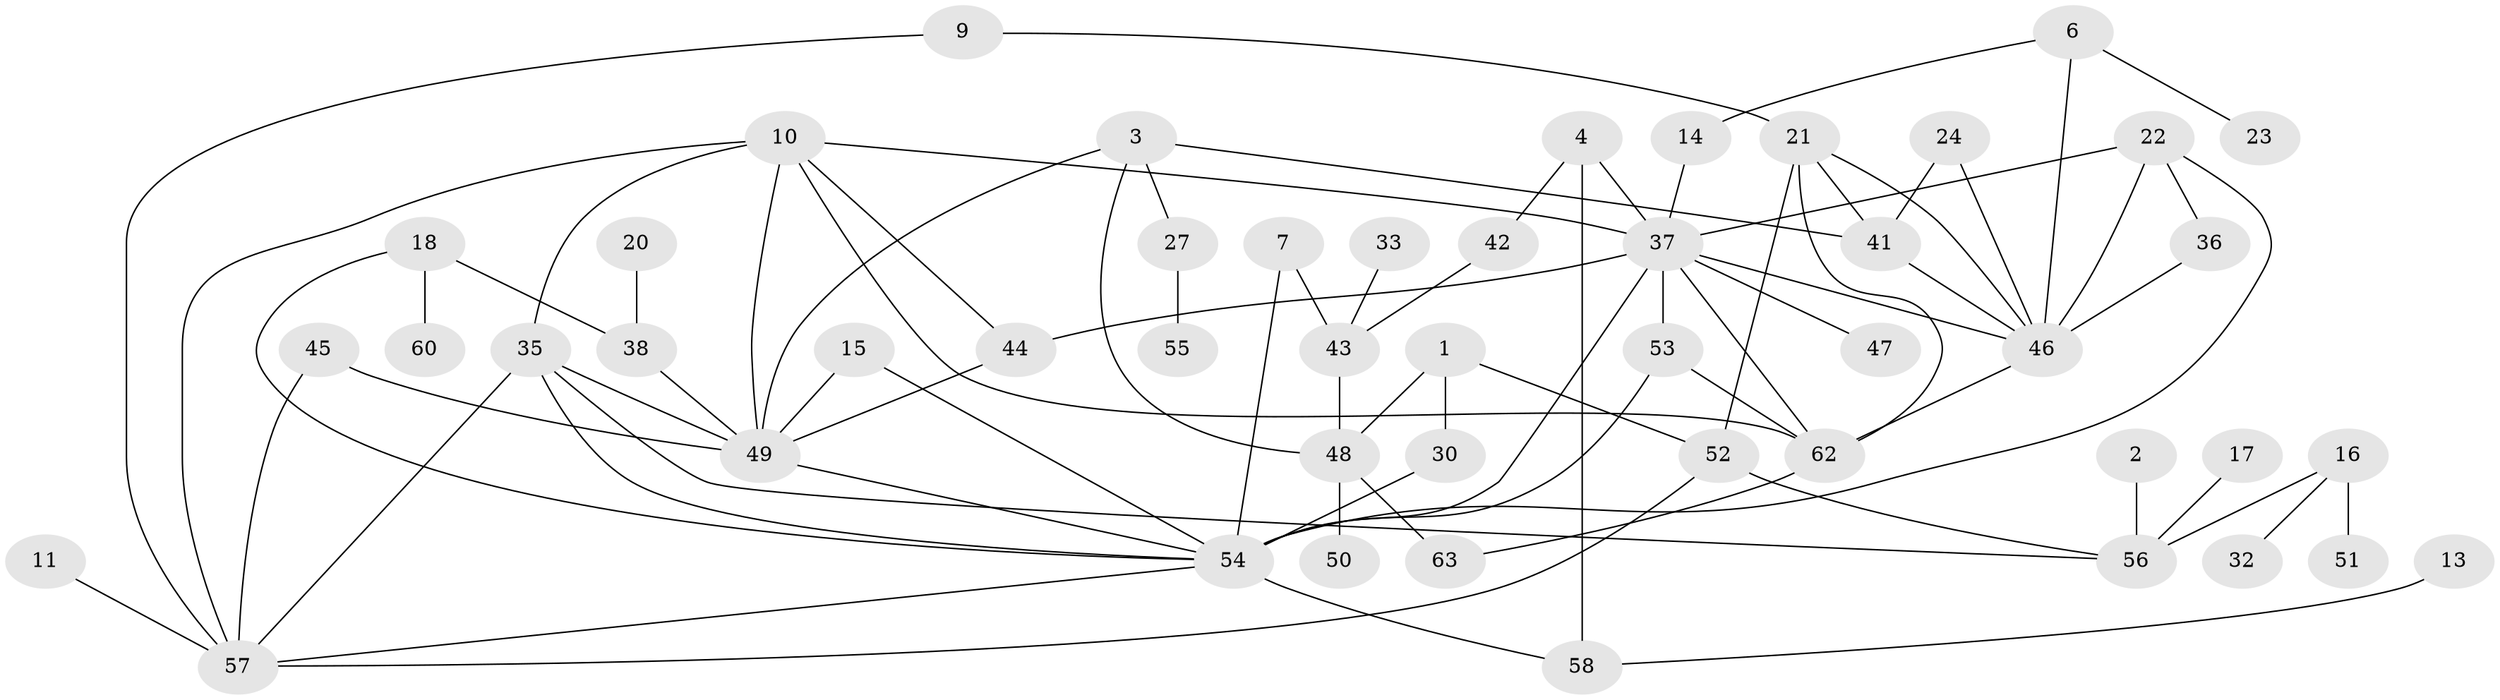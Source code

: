 // original degree distribution, {3: 0.208, 2: 0.28, 1: 0.248, 4: 0.096, 0: 0.088, 5: 0.04, 7: 0.032, 6: 0.008}
// Generated by graph-tools (version 1.1) at 2025/49/03/09/25 03:49:11]
// undirected, 49 vertices, 79 edges
graph export_dot {
graph [start="1"]
  node [color=gray90,style=filled];
  1;
  2;
  3;
  4;
  6;
  7;
  9;
  10;
  11;
  13;
  14;
  15;
  16;
  17;
  18;
  20;
  21;
  22;
  23;
  24;
  27;
  30;
  32;
  33;
  35;
  36;
  37;
  38;
  41;
  42;
  43;
  44;
  45;
  46;
  47;
  48;
  49;
  50;
  51;
  52;
  53;
  54;
  55;
  56;
  57;
  58;
  60;
  62;
  63;
  1 -- 30 [weight=1.0];
  1 -- 48 [weight=1.0];
  1 -- 52 [weight=1.0];
  2 -- 56 [weight=1.0];
  3 -- 27 [weight=1.0];
  3 -- 41 [weight=1.0];
  3 -- 48 [weight=1.0];
  3 -- 49 [weight=1.0];
  4 -- 37 [weight=1.0];
  4 -- 42 [weight=1.0];
  4 -- 58 [weight=1.0];
  6 -- 14 [weight=1.0];
  6 -- 23 [weight=1.0];
  6 -- 46 [weight=1.0];
  7 -- 43 [weight=1.0];
  7 -- 54 [weight=1.0];
  9 -- 21 [weight=1.0];
  9 -- 57 [weight=1.0];
  10 -- 35 [weight=1.0];
  10 -- 37 [weight=1.0];
  10 -- 44 [weight=1.0];
  10 -- 49 [weight=1.0];
  10 -- 57 [weight=1.0];
  10 -- 62 [weight=1.0];
  11 -- 57 [weight=1.0];
  13 -- 58 [weight=1.0];
  14 -- 37 [weight=1.0];
  15 -- 49 [weight=1.0];
  15 -- 54 [weight=1.0];
  16 -- 32 [weight=1.0];
  16 -- 51 [weight=1.0];
  16 -- 56 [weight=1.0];
  17 -- 56 [weight=1.0];
  18 -- 38 [weight=1.0];
  18 -- 54 [weight=1.0];
  18 -- 60 [weight=1.0];
  20 -- 38 [weight=1.0];
  21 -- 41 [weight=1.0];
  21 -- 46 [weight=1.0];
  21 -- 52 [weight=1.0];
  21 -- 62 [weight=1.0];
  22 -- 36 [weight=1.0];
  22 -- 37 [weight=2.0];
  22 -- 46 [weight=1.0];
  22 -- 54 [weight=1.0];
  24 -- 41 [weight=1.0];
  24 -- 46 [weight=1.0];
  27 -- 55 [weight=1.0];
  30 -- 54 [weight=1.0];
  33 -- 43 [weight=1.0];
  35 -- 49 [weight=1.0];
  35 -- 54 [weight=1.0];
  35 -- 56 [weight=1.0];
  35 -- 57 [weight=1.0];
  36 -- 46 [weight=1.0];
  37 -- 44 [weight=1.0];
  37 -- 46 [weight=1.0];
  37 -- 47 [weight=1.0];
  37 -- 53 [weight=1.0];
  37 -- 54 [weight=1.0];
  37 -- 62 [weight=1.0];
  38 -- 49 [weight=1.0];
  41 -- 46 [weight=1.0];
  42 -- 43 [weight=1.0];
  43 -- 48 [weight=1.0];
  44 -- 49 [weight=1.0];
  45 -- 49 [weight=1.0];
  45 -- 57 [weight=1.0];
  46 -- 62 [weight=1.0];
  48 -- 50 [weight=1.0];
  48 -- 63 [weight=1.0];
  49 -- 54 [weight=1.0];
  52 -- 56 [weight=1.0];
  52 -- 57 [weight=1.0];
  53 -- 54 [weight=1.0];
  53 -- 62 [weight=1.0];
  54 -- 57 [weight=1.0];
  54 -- 58 [weight=1.0];
  62 -- 63 [weight=1.0];
}
